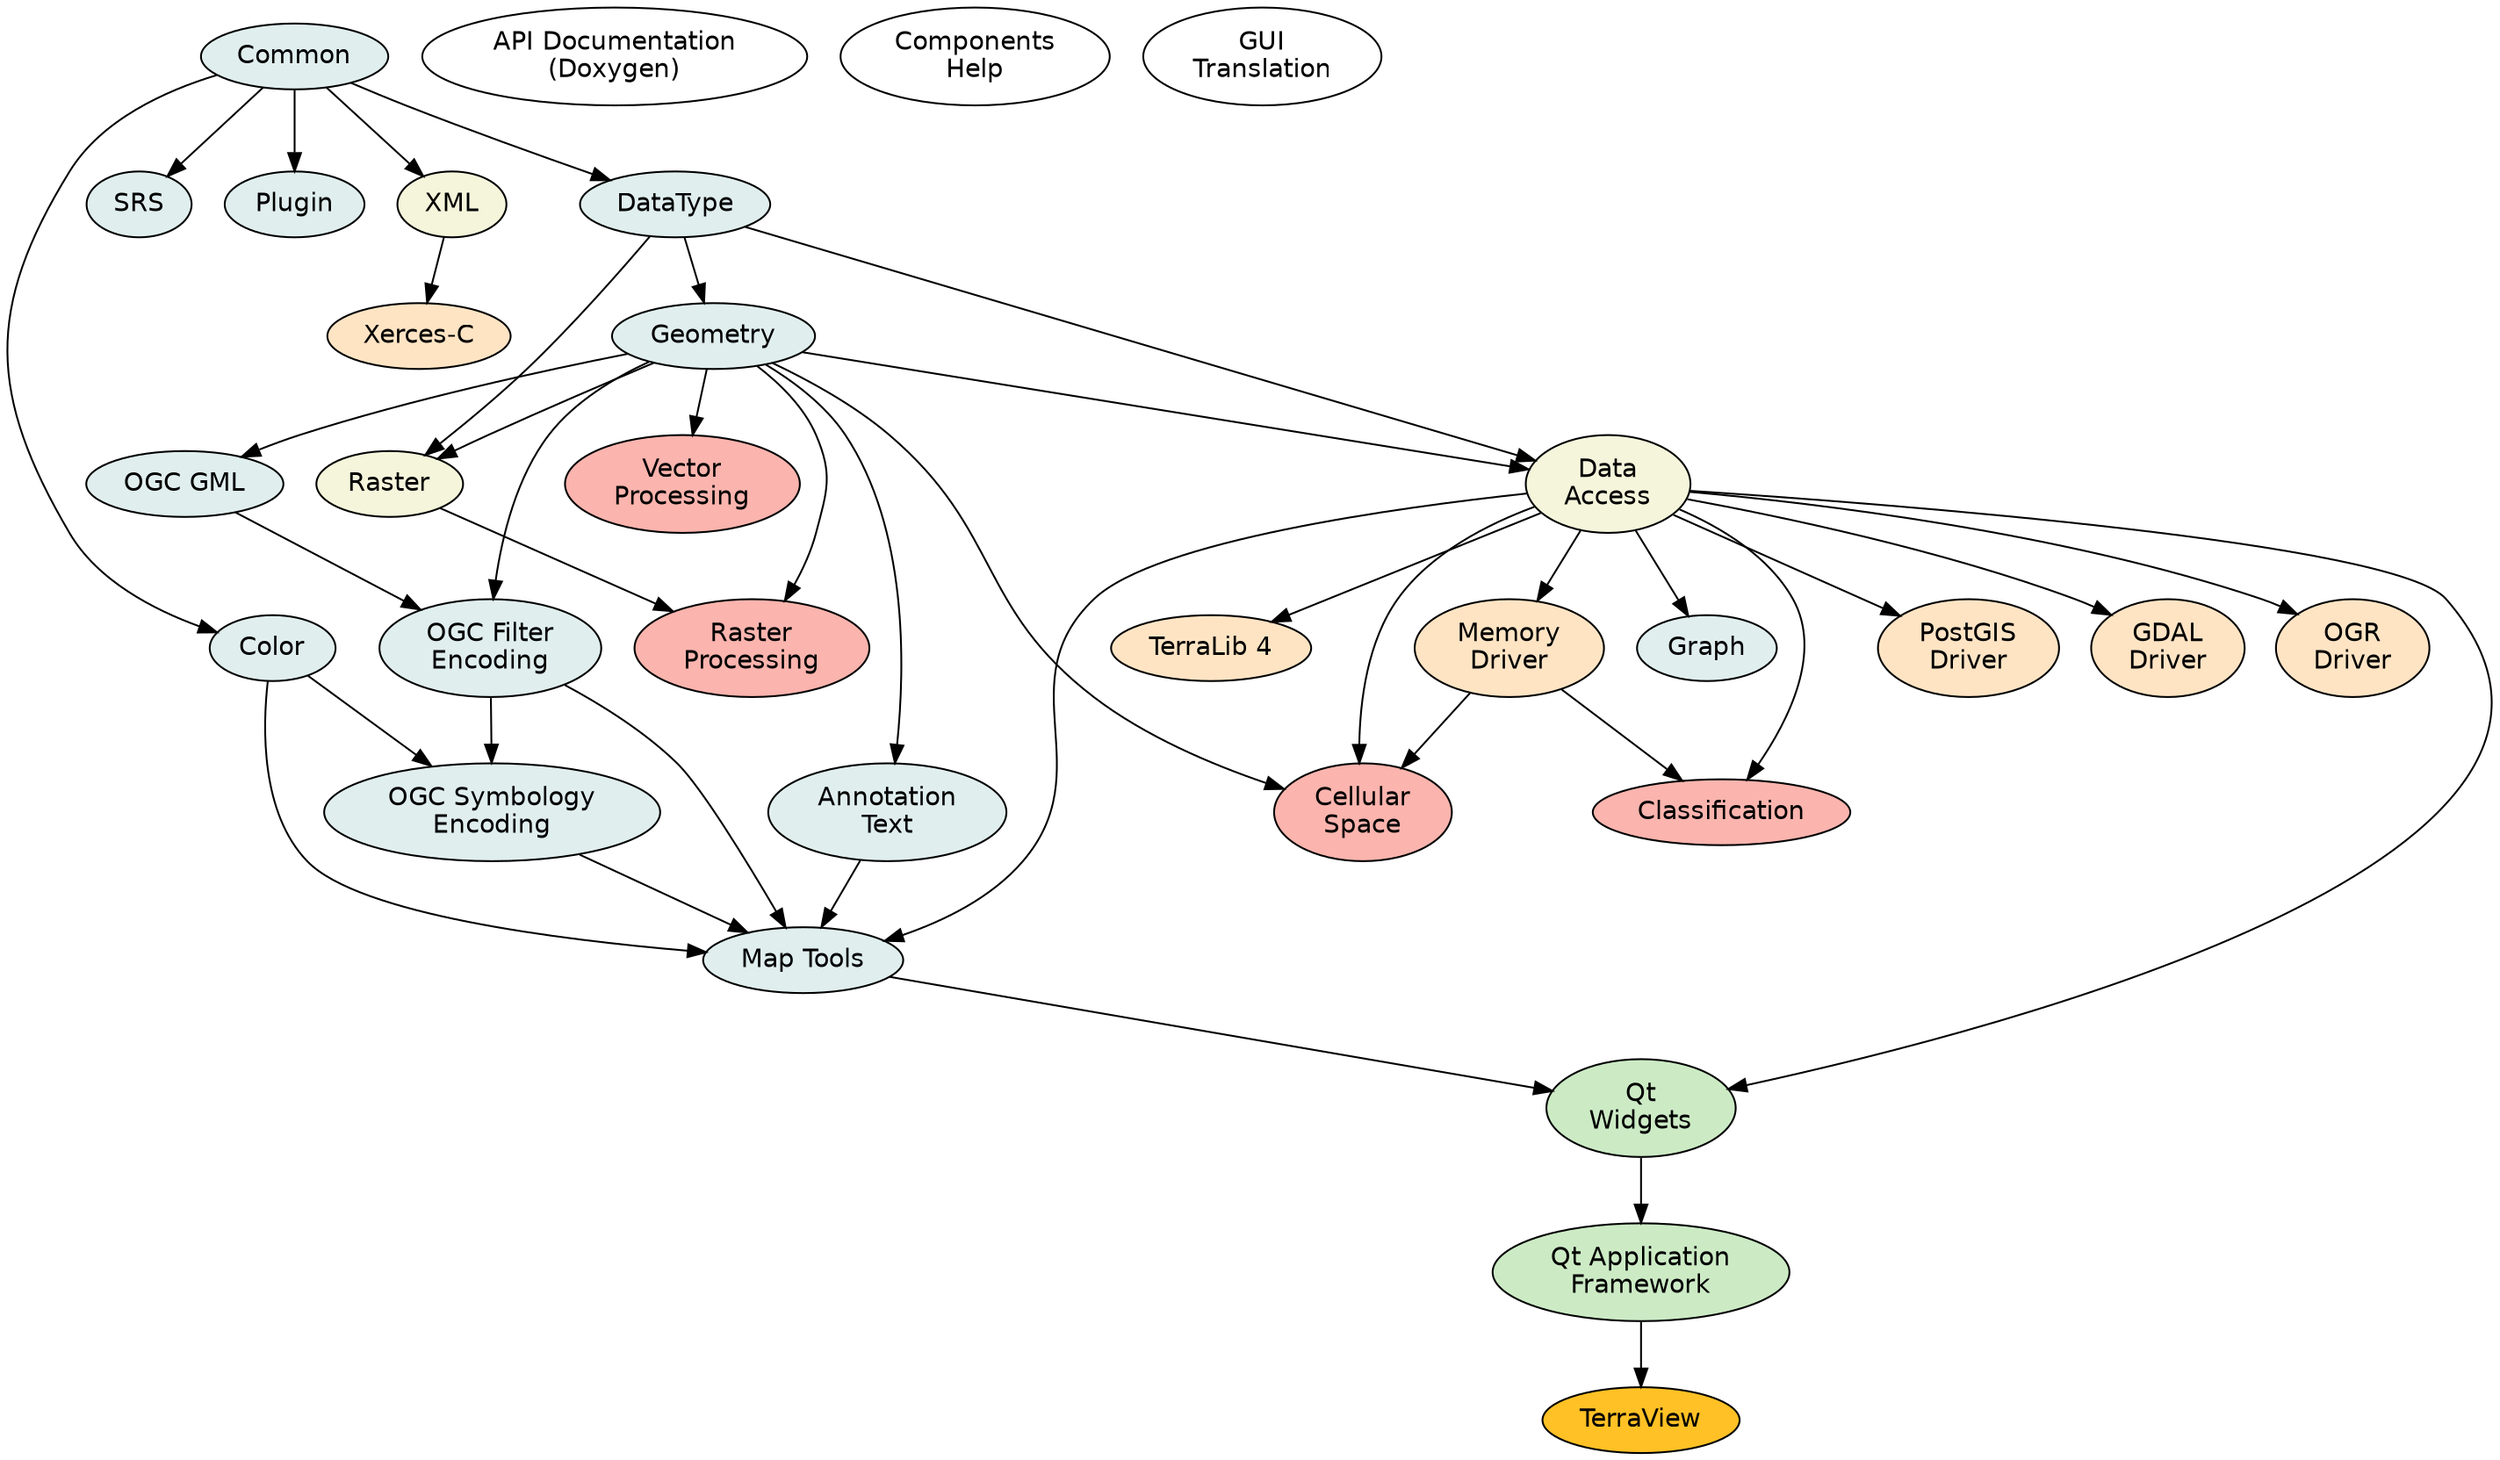 digraph TerraLib {
    node[fontname="Helvetica"];
    annotationtext -> { maptools };
    color -> { maptools; symbology };
    common -> { srs; plugin; xml; datatype; color };
    dataaccess -> { postgis; gdal; ogr; memory; terralib4; qt_widgets; cellspace; classification; maptools; te_graph };
    datatype -> { geometry; raster; dataaccess };
    doxygen;
    filter -> { maptools; symbology }
    geometry -> { raster; dataaccess; vp; rp; annotationtext; cellspace; filter; gml };
    gml -> { filter }
    maptools -> { qt_widgets };
    memory -> { cellspace; classification };
    qt_af -> { terraview };
    qt_help;
    qt_translations;
    qt_widgets -> { qt_af };
    raster -> { rp };
    symbology -> { maptools }
    xml -> { xerces };

    annotationtext [label="Annotation\nText", color=black, fillcolor="#e0eeee", style=filled, fontcolor=black];
    cellspace [label="Cellular\nSpace", color=black, fillcolor="#fbb4ae", style=filled, fontcolor=black];
    classification [label="Classification", color=black, fillcolor="#fbb4ae", style=filled, fontcolor=black];
    color [label="Color", color=black, fillcolor="#e0eeee", style=filled, fontcolor=black];
    common [label="Common", color=black, fillcolor="#e0eeee", style=filled, fontcolor=black];
    dataaccess [label="Data\nAccess", color=black, fillcolor="#f5f5dc", style=filled, fontcolor=black];
    datatype [label="DataType", color=black, fillcolor="#e0eeee", style=filled, fontcolor=black];
    doxygen [label="API Documentation\n(Doxygen)", color=black, fillcolor="#ffffff", style=filled, fontcolor=black];
    filter [label="OGC Filter\nEncoding", color=black, fillcolor="#e0eeee", style=filled, fontcolor=black];
    gdal [label="GDAL\nDriver", color=black, fillcolor="#ffe4c4", style=filled, fontcolor=black];
    geometry [label="Geometry", color=black, fillcolor="#e0eeee", style=filled, fontcolor=black];
    te_graph [label="Graph", color=black, fillcolor="#e0eeee", style=filled, fontcolor=black];
    gml [label="OGC GML", color=black, fillcolor="#e0eeee", style=filled, fontcolor=black];
    maptools [label="Map Tools", color=black, fillcolor="#e0eeee", style=filled, fontcolor=black];
    memory [label="Memory\nDriver", color=black, fillcolor="#ffe4c4", style=filled, fontcolor=black];
    ogr [label="OGR\nDriver", color=black, fillcolor="#ffe4c4", style=filled, fontcolor=black];
    plugin [label="Plugin", color=black, fillcolor="#e0eeee", style=filled, fontcolor=black];
    postgis [label="PostGIS\nDriver", color=black, fillcolor="#ffe4c4", style=filled, fontcolor=black];
    qt_af [label="Qt Application\nFramework", color=black, fillcolor="#ccebc5", style=filled, fontcolor=black];
    qt_help [label="Components\nHelp", color=black, fillcolor="#ffffff", style=filled, fontcolor=black];
    qt_translations [label="GUI\nTranslation", color=black, fillcolor="#ffffff", style=filled, fontcolor=black];
    qt_widgets [label="Qt\nWidgets", color=black, fillcolor="#ccebc5", style=filled, fontcolor=black];
    raster [label="Raster", color=black, fillcolor="#f5f5dc", style=filled, fontcolor=black];
    rp [label="Raster\nProcessing", color=black, fillcolor="#fbb4ae", style=filled, fontcolor=black];
    srs [label="SRS", color=black, fillcolor="#e0eeee", style=filled, fontcolor=black];
    symbology [label="OGC Symbology\nEncoding", color=black, fillcolor="#e0eeee", style=filled, fontcolor=black];
    terralib4 [label="TerraLib 4", color=black, fillcolor="#ffe4c4", style=filled, fontcolor=black];
    terraview [label="TerraView", color=black, fillcolor="#ffc125", style=filled, fontcolor=black];
    vp [label="Vector\nProcessing", color=black, fillcolor="#fbb4ae", style=filled, fontcolor=black];
    xerces [label="Xerces-C", color=black, fillcolor="#ffe4c4", style=filled, fontcolor=black];
    xml [label="XML", color=black, fillcolor="#f5f5dc", style=filled, fontcolor=black];
}
